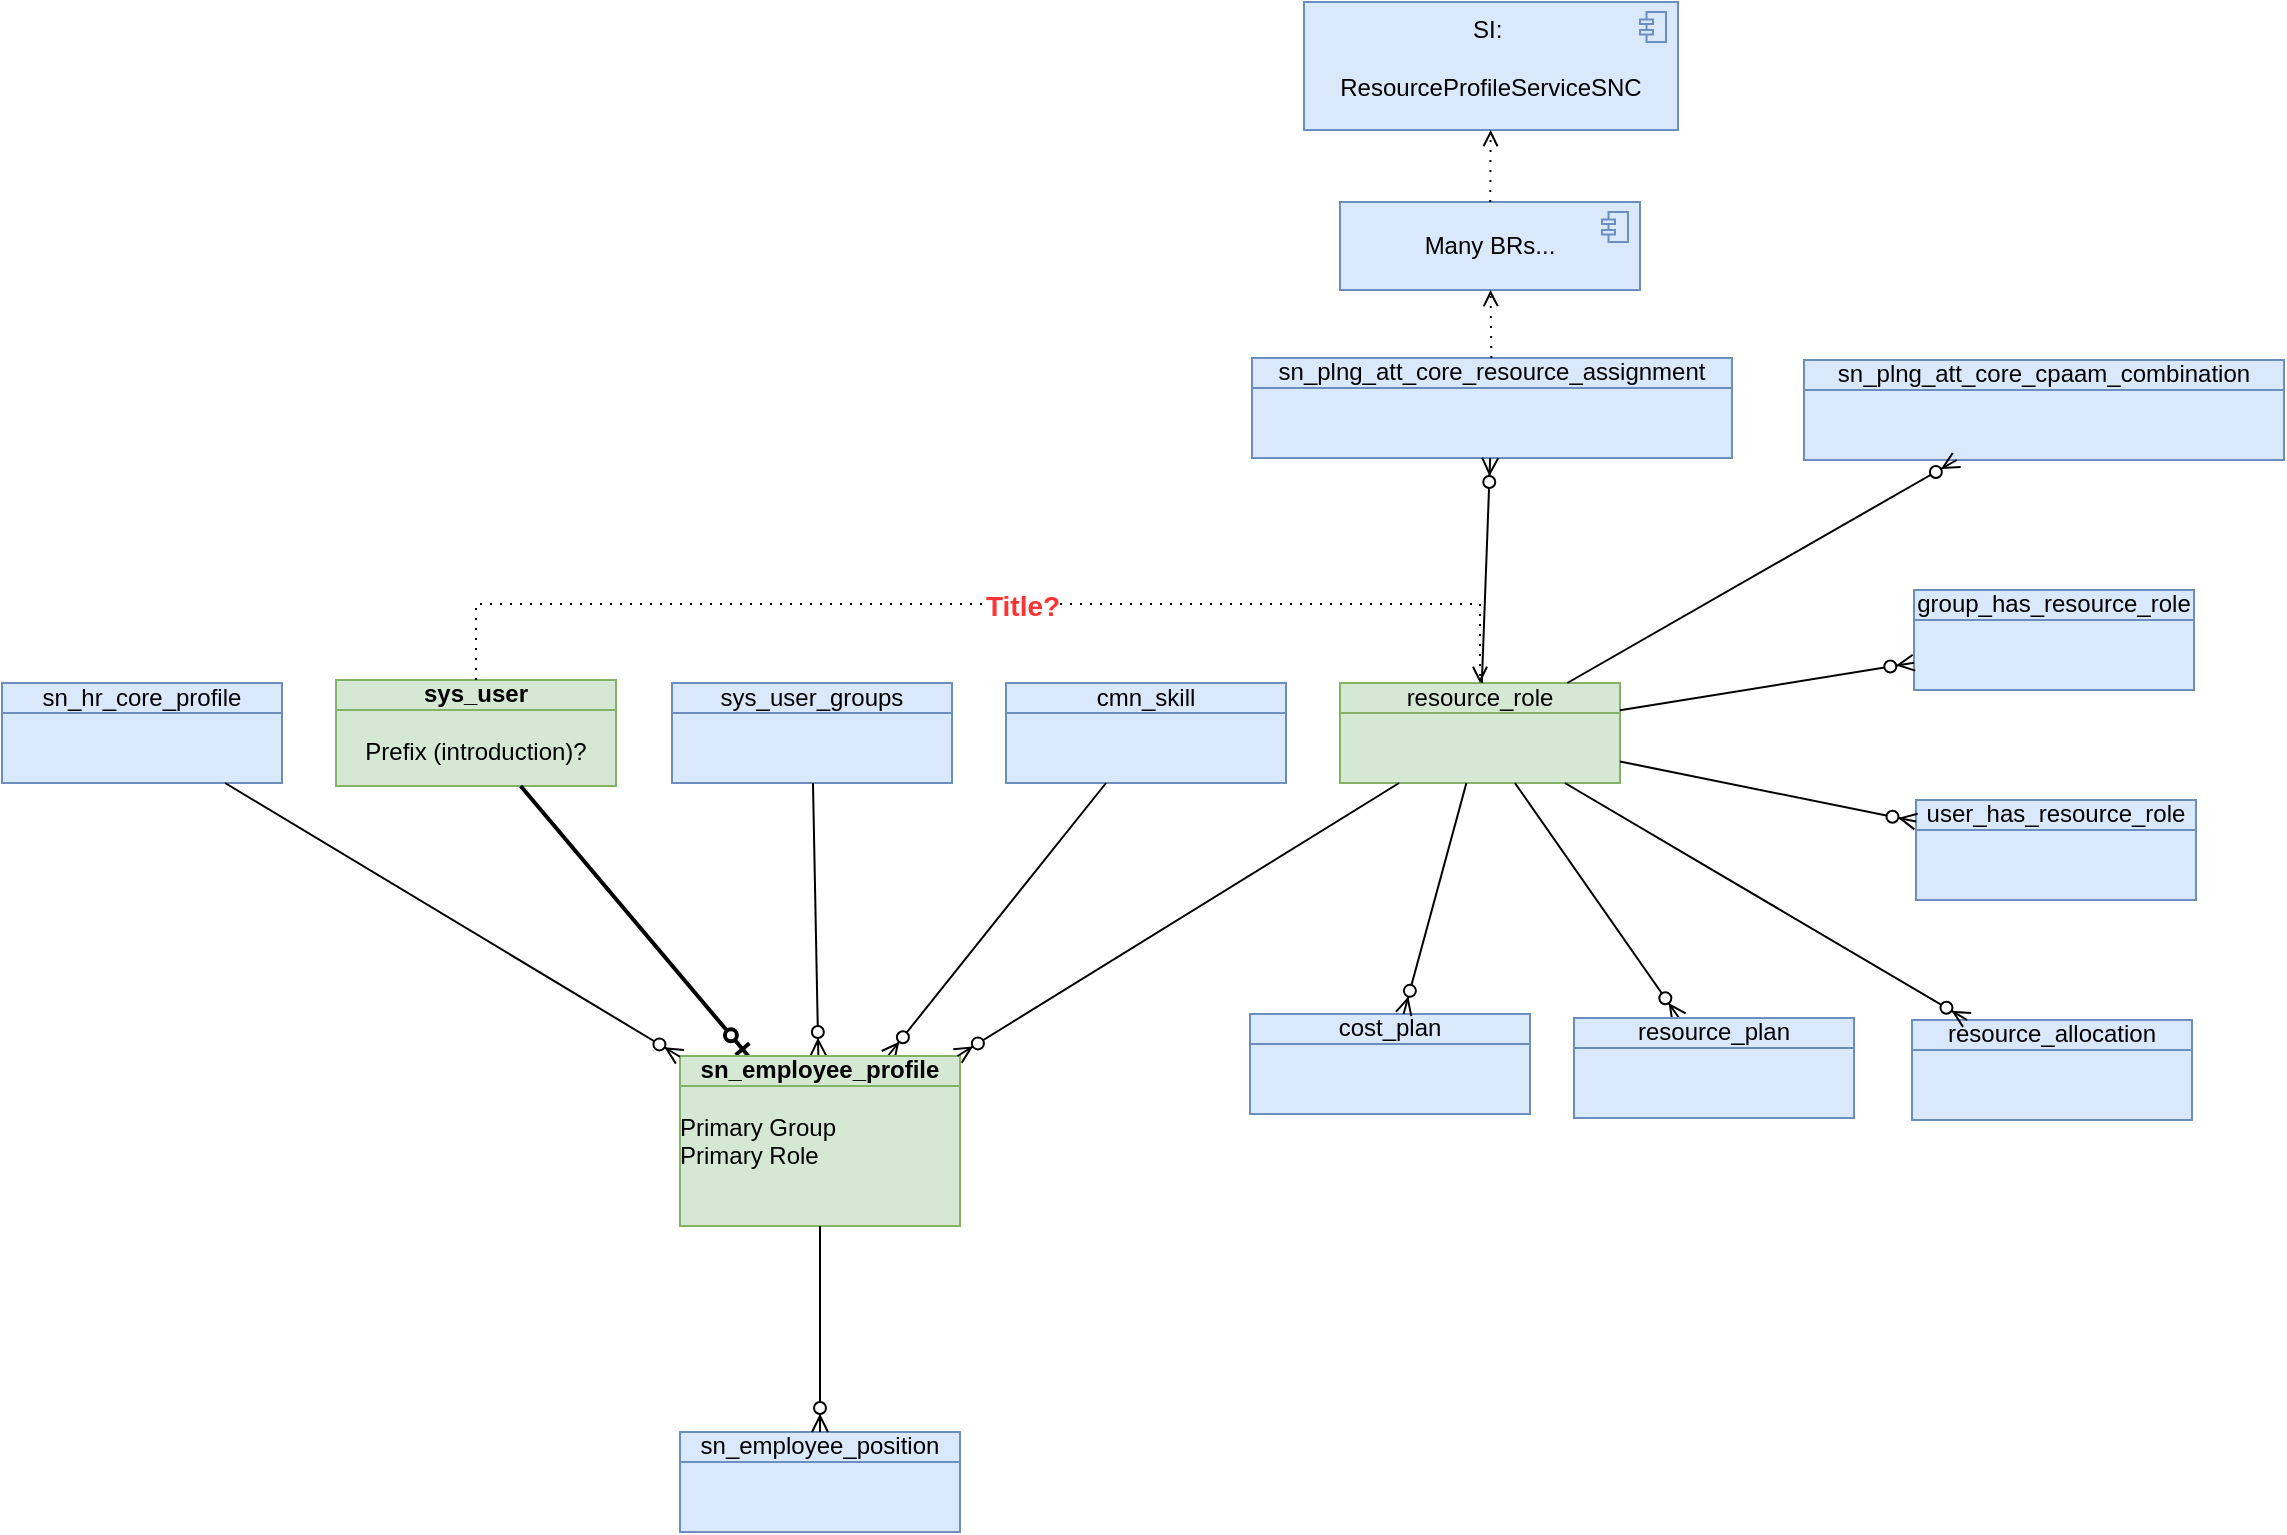 <mxfile version="26.0.15" pages="4">
  <diagram name="em_profile" id="d97N8e0JE2c1j5f707Qw">
    <mxGraphModel dx="1414" dy="2824" grid="0" gridSize="10" guides="0" tooltips="1" connect="0" arrows="0" fold="1" page="1" pageScale="1" pageWidth="1169" pageHeight="827" math="0" shadow="0">
      <root>
        <mxCell id="4w6Gn6E8KWmjJ692-3vZ-0" />
        <mxCell id="4w6Gn6E8KWmjJ692-3vZ-1" parent="4w6Gn6E8KWmjJ692-3vZ-0" />
        <mxCell id="4w6Gn6E8KWmjJ692-3vZ-5" value="&lt;div&gt;sys_user&lt;/div&gt;&lt;div&gt;&lt;span style=&quot;font-weight: normal;&quot;&gt;&lt;br&gt;&lt;/span&gt;&lt;/div&gt;&lt;div&gt;&lt;span style=&quot;font-weight: normal;&quot;&gt;Prefix (introduction)?&lt;/span&gt;&lt;/div&gt;" style="html=1;outlineConnect=0;whiteSpace=wrap;fillColor=#d5e8d4;shape=mxgraph.archimate3.businessObject;overflow=fill;strokeColor=#82b366;fontStyle=1" parent="4w6Gn6E8KWmjJ692-3vZ-1" vertex="1">
          <mxGeometry x="177" y="-1291" width="140" height="53" as="geometry" />
        </mxCell>
        <mxCell id="4w6Gn6E8KWmjJ692-3vZ-6" value="" style="fontSize=12;html=1;endArrow=ERzeroToOne;endFill=0;rounded=0;fontStyle=1;strokeWidth=2;" parent="4w6Gn6E8KWmjJ692-3vZ-1" source="4w6Gn6E8KWmjJ692-3vZ-5" target="4w6Gn6E8KWmjJ692-3vZ-29" edge="1">
          <mxGeometry width="100" height="100" relative="1" as="geometry">
            <mxPoint x="192" y="-800" as="sourcePoint" />
            <mxPoint x="466" y="-1029" as="targetPoint" />
          </mxGeometry>
        </mxCell>
        <mxCell id="4w6Gn6E8KWmjJ692-3vZ-7" value="&lt;div&gt;sys_user_groups&lt;/div&gt;" style="html=1;outlineConnect=0;whiteSpace=wrap;fillColor=#dae8fc;shape=mxgraph.archimate3.businessObject;overflow=fill;strokeColor=#6c8ebf;" parent="4w6Gn6E8KWmjJ692-3vZ-1" vertex="1">
          <mxGeometry x="345" y="-1289.5" width="140" height="50" as="geometry" />
        </mxCell>
        <mxCell id="4w6Gn6E8KWmjJ692-3vZ-8" value="cmn_skill" style="html=1;outlineConnect=0;whiteSpace=wrap;fillColor=#dae8fc;shape=mxgraph.archimate3.businessObject;overflow=fill;strokeColor=#6c8ebf;" parent="4w6Gn6E8KWmjJ692-3vZ-1" vertex="1">
          <mxGeometry x="512" y="-1289.5" width="140" height="50" as="geometry" />
        </mxCell>
        <mxCell id="4w6Gn6E8KWmjJ692-3vZ-9" value="" style="fontSize=12;html=1;endArrow=ERzeroToMany;endFill=1;rounded=0;" parent="4w6Gn6E8KWmjJ692-3vZ-1" source="4w6Gn6E8KWmjJ692-3vZ-7" target="4w6Gn6E8KWmjJ692-3vZ-29" edge="1">
          <mxGeometry width="100" height="100" relative="1" as="geometry">
            <mxPoint x="945" y="-894" as="sourcePoint" />
            <mxPoint x="890" y="-1033" as="targetPoint" />
          </mxGeometry>
        </mxCell>
        <mxCell id="4w6Gn6E8KWmjJ692-3vZ-10" value="" style="fontSize=12;html=1;endArrow=ERzeroToMany;endFill=1;rounded=0;" parent="4w6Gn6E8KWmjJ692-3vZ-1" source="4w6Gn6E8KWmjJ692-3vZ-8" target="4w6Gn6E8KWmjJ692-3vZ-29" edge="1">
          <mxGeometry width="100" height="100" relative="1" as="geometry">
            <mxPoint x="147" y="-894" as="sourcePoint" />
            <mxPoint x="296.353" y="-1123" as="targetPoint" />
          </mxGeometry>
        </mxCell>
        <mxCell id="4w6Gn6E8KWmjJ692-3vZ-29" value="&lt;div&gt;sn_employee_profile&lt;/div&gt;&lt;div&gt;&lt;br&gt;&lt;/div&gt;&lt;div align=&quot;left&quot;&gt;&lt;span style=&quot;font-weight: normal;&quot;&gt;Primary Group&lt;/span&gt;&lt;/div&gt;&lt;div align=&quot;left&quot;&gt;&lt;span style=&quot;font-weight: normal;&quot;&gt;Primary Role&lt;/span&gt;&lt;br&gt;&lt;/div&gt;" style="html=1;outlineConnect=0;whiteSpace=wrap;fillColor=#d5e8d4;shape=mxgraph.archimate3.businessObject;overflow=fill;strokeColor=#82b366;fontStyle=1" parent="4w6Gn6E8KWmjJ692-3vZ-1" vertex="1">
          <mxGeometry x="349" y="-1103" width="140" height="85" as="geometry" />
        </mxCell>
        <mxCell id="4w6Gn6E8KWmjJ692-3vZ-30" value="&lt;div&gt;resource_role&lt;/div&gt;" style="html=1;outlineConnect=0;whiteSpace=wrap;fillColor=#d5e8d4;shape=mxgraph.archimate3.businessObject;overflow=fill;strokeColor=#82b366;" parent="4w6Gn6E8KWmjJ692-3vZ-1" vertex="1">
          <mxGeometry x="679" y="-1289.5" width="140" height="50" as="geometry" />
        </mxCell>
        <mxCell id="3O07Ml-EWj8RnMGS3ta7-0" value="sn_hr_core_profile" style="html=1;outlineConnect=0;whiteSpace=wrap;fillColor=#dae8fc;shape=mxgraph.archimate3.businessObject;overflow=fill;strokeColor=#6c8ebf;" parent="4w6Gn6E8KWmjJ692-3vZ-1" vertex="1">
          <mxGeometry x="10" y="-1289.5" width="140" height="50" as="geometry" />
        </mxCell>
        <mxCell id="3O07Ml-EWj8RnMGS3ta7-1" value="" style="fontSize=12;html=1;endArrow=ERzeroToMany;endFill=1;rounded=0;" parent="4w6Gn6E8KWmjJ692-3vZ-1" source="3O07Ml-EWj8RnMGS3ta7-0" target="4w6Gn6E8KWmjJ692-3vZ-29" edge="1">
          <mxGeometry width="100" height="100" relative="1" as="geometry">
            <mxPoint x="431" y="-1232" as="sourcePoint" />
            <mxPoint x="434" y="-1063" as="targetPoint" />
          </mxGeometry>
        </mxCell>
        <mxCell id="3O07Ml-EWj8RnMGS3ta7-2" value="" style="fontSize=12;html=1;endArrow=ERzeroToMany;endFill=1;rounded=0;" parent="4w6Gn6E8KWmjJ692-3vZ-1" source="4w6Gn6E8KWmjJ692-3vZ-30" target="4w6Gn6E8KWmjJ692-3vZ-29" edge="1">
          <mxGeometry width="100" height="100" relative="1" as="geometry">
            <mxPoint x="441" y="-1222" as="sourcePoint" />
            <mxPoint x="444" y="-1053" as="targetPoint" />
          </mxGeometry>
        </mxCell>
        <mxCell id="3O07Ml-EWj8RnMGS3ta7-3" value="sn_employee_position" style="html=1;outlineConnect=0;whiteSpace=wrap;fillColor=#dae8fc;shape=mxgraph.archimate3.businessObject;overflow=fill;strokeColor=#6c8ebf;" parent="4w6Gn6E8KWmjJ692-3vZ-1" vertex="1">
          <mxGeometry x="349" y="-915" width="140" height="50" as="geometry" />
        </mxCell>
        <mxCell id="3O07Ml-EWj8RnMGS3ta7-4" value="" style="fontSize=12;html=1;endArrow=ERzeroToMany;endFill=1;rounded=0;" parent="4w6Gn6E8KWmjJ692-3vZ-1" source="4w6Gn6E8KWmjJ692-3vZ-29" target="3O07Ml-EWj8RnMGS3ta7-3" edge="1">
          <mxGeometry width="100" height="100" relative="1" as="geometry">
            <mxPoint x="861" y="-1233" as="sourcePoint" />
            <mxPoint x="490" y="-1063" as="targetPoint" />
          </mxGeometry>
        </mxCell>
        <mxCell id="FMrTJflN7CP8rL19QtVt-0" value="cost_plan" style="html=1;outlineConnect=0;whiteSpace=wrap;fillColor=#dae8fc;shape=mxgraph.archimate3.businessObject;overflow=fill;strokeColor=#6c8ebf;" parent="4w6Gn6E8KWmjJ692-3vZ-1" vertex="1">
          <mxGeometry x="634" y="-1124" width="140" height="50" as="geometry" />
        </mxCell>
        <mxCell id="FMrTJflN7CP8rL19QtVt-1" value="" style="fontSize=12;html=1;endArrow=ERzeroToMany;endFill=1;rounded=0;" parent="4w6Gn6E8KWmjJ692-3vZ-1" source="4w6Gn6E8KWmjJ692-3vZ-30" target="FMrTJflN7CP8rL19QtVt-0" edge="1">
          <mxGeometry width="100" height="100" relative="1" as="geometry">
            <mxPoint x="715" y="-1231" as="sourcePoint" />
            <mxPoint x="473" y="-1093" as="targetPoint" />
          </mxGeometry>
        </mxCell>
        <mxCell id="FMrTJflN7CP8rL19QtVt-2" value="" style="fontSize=12;html=1;endArrow=ERzeroToMany;endFill=1;rounded=0;" parent="4w6Gn6E8KWmjJ692-3vZ-1" source="4w6Gn6E8KWmjJ692-3vZ-30" target="FMrTJflN7CP8rL19QtVt-3" edge="1">
          <mxGeometry width="100" height="100" relative="1" as="geometry">
            <mxPoint x="725" y="-1221" as="sourcePoint" />
            <mxPoint x="483" y="-1083" as="targetPoint" />
          </mxGeometry>
        </mxCell>
        <mxCell id="FMrTJflN7CP8rL19QtVt-3" value="resource_plan" style="html=1;outlineConnect=0;whiteSpace=wrap;fillColor=#dae8fc;shape=mxgraph.archimate3.businessObject;overflow=fill;strokeColor=#6c8ebf;" parent="4w6Gn6E8KWmjJ692-3vZ-1" vertex="1">
          <mxGeometry x="796" y="-1122" width="140" height="50" as="geometry" />
        </mxCell>
        <mxCell id="FMrTJflN7CP8rL19QtVt-4" value="resource_allocation" style="html=1;outlineConnect=0;whiteSpace=wrap;fillColor=#dae8fc;shape=mxgraph.archimate3.businessObject;overflow=fill;strokeColor=#6c8ebf;" parent="4w6Gn6E8KWmjJ692-3vZ-1" vertex="1">
          <mxGeometry x="965" y="-1121" width="140" height="50" as="geometry" />
        </mxCell>
        <mxCell id="FMrTJflN7CP8rL19QtVt-5" value="" style="fontSize=12;html=1;endArrow=ERzeroToMany;endFill=1;rounded=0;" parent="4w6Gn6E8KWmjJ692-3vZ-1" source="4w6Gn6E8KWmjJ692-3vZ-30" target="FMrTJflN7CP8rL19QtVt-4" edge="1">
          <mxGeometry width="100" height="100" relative="1" as="geometry">
            <mxPoint x="793" y="-1231" as="sourcePoint" />
            <mxPoint x="923" y="-1135" as="targetPoint" />
          </mxGeometry>
        </mxCell>
        <mxCell id="FMrTJflN7CP8rL19QtVt-6" value="sn_plng_att_core_resource_assignment" style="html=1;outlineConnect=0;whiteSpace=wrap;fillColor=#dae8fc;shape=mxgraph.archimate3.businessObject;overflow=fill;strokeColor=#6c8ebf;" parent="4w6Gn6E8KWmjJ692-3vZ-1" vertex="1">
          <mxGeometry x="635" y="-1452" width="240" height="50" as="geometry" />
        </mxCell>
        <mxCell id="FMrTJflN7CP8rL19QtVt-7" value="user_has_resource_role" style="html=1;outlineConnect=0;whiteSpace=wrap;fillColor=#dae8fc;shape=mxgraph.archimate3.businessObject;overflow=fill;strokeColor=#6c8ebf;" parent="4w6Gn6E8KWmjJ692-3vZ-1" vertex="1">
          <mxGeometry x="967" y="-1231" width="140" height="50" as="geometry" />
        </mxCell>
        <mxCell id="FMrTJflN7CP8rL19QtVt-8" value="group_has_resource_role" style="html=1;outlineConnect=0;whiteSpace=wrap;fillColor=#dae8fc;shape=mxgraph.archimate3.businessObject;overflow=fill;strokeColor=#6c8ebf;" parent="4w6Gn6E8KWmjJ692-3vZ-1" vertex="1">
          <mxGeometry x="966" y="-1336" width="140" height="50" as="geometry" />
        </mxCell>
        <mxCell id="FMrTJflN7CP8rL19QtVt-9" value="sn_plng_att_core_cpaam_combination" style="html=1;outlineConnect=0;whiteSpace=wrap;fillColor=#dae8fc;shape=mxgraph.archimate3.businessObject;overflow=fill;strokeColor=#6c8ebf;" parent="4w6Gn6E8KWmjJ692-3vZ-1" vertex="1">
          <mxGeometry x="911" y="-1451" width="240" height="50" as="geometry" />
        </mxCell>
        <mxCell id="FMrTJflN7CP8rL19QtVt-10" value="" style="fontSize=12;html=1;endArrow=ERzeroToMany;endFill=1;rounded=0;" parent="4w6Gn6E8KWmjJ692-3vZ-1" source="4w6Gn6E8KWmjJ692-3vZ-30" target="FMrTJflN7CP8rL19QtVt-6" edge="1">
          <mxGeometry width="100" height="100" relative="1" as="geometry">
            <mxPoint x="752" y="-1231" as="sourcePoint" />
            <mxPoint x="717" y="-1108" as="targetPoint" />
          </mxGeometry>
        </mxCell>
        <mxCell id="FMrTJflN7CP8rL19QtVt-11" value="" style="fontSize=12;html=1;endArrow=ERzeroToMany;endFill=1;rounded=0;" parent="4w6Gn6E8KWmjJ692-3vZ-1" source="4w6Gn6E8KWmjJ692-3vZ-30" target="FMrTJflN7CP8rL19QtVt-9" edge="1">
          <mxGeometry width="100" height="100" relative="1" as="geometry">
            <mxPoint x="762" y="-1221" as="sourcePoint" />
            <mxPoint x="727" y="-1098" as="targetPoint" />
          </mxGeometry>
        </mxCell>
        <mxCell id="FMrTJflN7CP8rL19QtVt-12" value="" style="fontSize=12;html=1;endArrow=ERzeroToMany;endFill=1;rounded=0;" parent="4w6Gn6E8KWmjJ692-3vZ-1" source="4w6Gn6E8KWmjJ692-3vZ-30" target="FMrTJflN7CP8rL19QtVt-8" edge="1">
          <mxGeometry width="100" height="100" relative="1" as="geometry">
            <mxPoint x="772" y="-1211" as="sourcePoint" />
            <mxPoint x="737" y="-1088" as="targetPoint" />
          </mxGeometry>
        </mxCell>
        <mxCell id="FMrTJflN7CP8rL19QtVt-13" value="" style="fontSize=12;html=1;endArrow=ERzeroToMany;endFill=1;rounded=0;" parent="4w6Gn6E8KWmjJ692-3vZ-1" source="4w6Gn6E8KWmjJ692-3vZ-30" target="FMrTJflN7CP8rL19QtVt-7" edge="1">
          <mxGeometry width="100" height="100" relative="1" as="geometry">
            <mxPoint x="782" y="-1201" as="sourcePoint" />
            <mxPoint x="747" y="-1078" as="targetPoint" />
          </mxGeometry>
        </mxCell>
        <mxCell id="FMrTJflN7CP8rL19QtVt-14" value="" style="html=1;endArrow=open;elbow=horizontal;endFill=0;dashed=1;dashPattern=1 4;rounded=0;edgeStyle=elbowEdgeStyle;" parent="4w6Gn6E8KWmjJ692-3vZ-1" source="4w6Gn6E8KWmjJ692-3vZ-5" target="4w6Gn6E8KWmjJ692-3vZ-30" edge="1">
          <mxGeometry width="160" relative="1" as="geometry">
            <mxPoint x="386" y="-1437" as="sourcePoint" />
            <mxPoint x="466" y="-1403" as="targetPoint" />
            <Array as="points">
              <mxPoint x="421" y="-1329" />
            </Array>
          </mxGeometry>
        </mxCell>
        <mxCell id="FMrTJflN7CP8rL19QtVt-15" value="&lt;b&gt;&lt;span style=&quot;color: rgb(255, 51, 51);&quot;&gt;&lt;font style=&quot;font-size: 14px;&quot;&gt;Title?&lt;/font&gt;&lt;/span&gt;&lt;/b&gt;" style="edgeLabel;html=1;align=center;verticalAlign=middle;resizable=0;points=[];" parent="FMrTJflN7CP8rL19QtVt-14" vertex="1" connectable="0">
          <mxGeometry x="0.073" y="-1" relative="1" as="geometry">
            <mxPoint as="offset" />
          </mxGeometry>
        </mxCell>
        <mxCell id="aZJZaJrtVICd7Us81ez5-0" value="Many BRs..." style="html=1;outlineConnect=0;whiteSpace=wrap;fillColor=#dae8fc;shape=mxgraph.archimate3.application;appType=comp;archiType=square;strokeColor=#6c8ebf;" vertex="1" parent="4w6Gn6E8KWmjJ692-3vZ-1">
          <mxGeometry x="679" y="-1530" width="150" height="44" as="geometry" />
        </mxCell>
        <mxCell id="aZJZaJrtVICd7Us81ez5-1" value="&lt;div&gt;SI:&amp;nbsp;&lt;/div&gt;&lt;div&gt;&lt;br&gt;&lt;/div&gt;&lt;div&gt;ResourceProfileServiceSNC&lt;/div&gt;" style="html=1;outlineConnect=0;whiteSpace=wrap;fillColor=#dae8fc;shape=mxgraph.archimate3.application;appType=comp;archiType=square;strokeColor=#6c8ebf;verticalAlign=top;" vertex="1" parent="4w6Gn6E8KWmjJ692-3vZ-1">
          <mxGeometry x="661" y="-1630" width="187" height="64" as="geometry" />
        </mxCell>
        <mxCell id="aZJZaJrtVICd7Us81ez5-2" value="" style="html=1;endArrow=open;elbow=horizontal;endFill=0;dashed=1;dashPattern=1 4;rounded=0;" edge="1" parent="4w6Gn6E8KWmjJ692-3vZ-1" source="FMrTJflN7CP8rL19QtVt-6" target="aZJZaJrtVICd7Us81ez5-0">
          <mxGeometry width="160" relative="1" as="geometry">
            <mxPoint x="99" y="-1281" as="sourcePoint" />
            <mxPoint x="759" y="-1281" as="targetPoint" />
          </mxGeometry>
        </mxCell>
        <mxCell id="aZJZaJrtVICd7Us81ez5-4" value="" style="html=1;endArrow=open;elbow=horizontal;endFill=0;dashed=1;dashPattern=1 4;rounded=0;" edge="1" parent="4w6Gn6E8KWmjJ692-3vZ-1" source="aZJZaJrtVICd7Us81ez5-0" target="aZJZaJrtVICd7Us81ez5-1">
          <mxGeometry width="160" relative="1" as="geometry">
            <mxPoint x="752" y="-1442" as="sourcePoint" />
            <mxPoint x="721" y="-1499" as="targetPoint" />
          </mxGeometry>
        </mxCell>
      </root>
    </mxGraphModel>
  </diagram>
  <diagram name="title" id="W63Yk0ZWTzQ4ucz1iR9d">
    <mxGraphModel grid="0" page="1" gridSize="10" guides="0" tooltips="1" connect="0" arrows="0" fold="1" pageScale="1" pageWidth="1169" pageHeight="827" math="0" shadow="0">
      <root>
        <mxCell id="Pkd2qrq-QmxPW7qq0s4b-0" />
        <mxCell id="Pkd2qrq-QmxPW7qq0s4b-1" parent="Pkd2qrq-QmxPW7qq0s4b-0" />
        <mxCell id="Pkd2qrq-QmxPW7qq0s4b-2" value="&lt;div&gt;sn_hr_integr_fw_hr_profile_staging&lt;/div&gt;&lt;div align=&quot;left&quot;&gt;&lt;ul&gt;&lt;li&gt;job_title&lt;/li&gt;&lt;/ul&gt;&lt;/div&gt;" style="html=1;outlineConnect=0;whiteSpace=wrap;fillColor=#dae8fc;shape=mxgraph.archimate3.businessObject;overflow=fill;strokeColor=#6c8ebf;" vertex="1" parent="Pkd2qrq-QmxPW7qq0s4b-1">
          <mxGeometry x="137" y="-1408" width="217.5" height="76" as="geometry" />
        </mxCell>
        <mxCell id="whoxsS6CrMYmXtxjEIzl-0" value="&lt;div&gt;sn_hr_core_profile&lt;/div&gt;&lt;div align=&quot;left&quot;&gt;- position&lt;/div&gt;&lt;div align=&quot;left&quot;&gt;- position_type&lt;/div&gt;" style="html=1;outlineConnect=0;whiteSpace=wrap;fillColor=#dae8fc;shape=mxgraph.archimate3.businessObject;overflow=fill;strokeColor=#6c8ebf;" vertex="1" parent="Pkd2qrq-QmxPW7qq0s4b-1">
          <mxGeometry x="462" y="-1411" width="217.5" height="76" as="geometry" />
        </mxCell>
        <mxCell id="dH8s_RgIhzwNXNusU_kP-0" value="" style="html=1;endArrow=open;elbow=horizontal;endFill=0;dashed=1;dashPattern=1 4;rounded=0;" edge="1" parent="Pkd2qrq-QmxPW7qq0s4b-1" source="Pkd2qrq-QmxPW7qq0s4b-2" target="vH-jSCkic-niVpZX-CZR-0">
          <mxGeometry width="160" relative="1" as="geometry">
            <mxPoint x="320" y="-1537" as="sourcePoint" />
            <mxPoint x="600" y="-1543" as="targetPoint" />
          </mxGeometry>
        </mxCell>
        <mxCell id="vH-jSCkic-niVpZX-CZR-0" value="transformation" style="html=1;outlineConnect=0;whiteSpace=wrap;fillColor=#dae8fc;shape=mxgraph.archimate3.application;appType=comp;archiType=square;strokeColor=#6c8ebf;" vertex="1" parent="Pkd2qrq-QmxPW7qq0s4b-1">
          <mxGeometry x="340" y="-1509" width="150" height="44" as="geometry" />
        </mxCell>
        <mxCell id="vH-jSCkic-niVpZX-CZR-1" value="&lt;div&gt;sn_employee_profile&lt;/div&gt;&lt;div align=&quot;left&quot;&gt;&lt;ul&gt;&lt;li&gt;position_type&lt;/li&gt;&lt;/ul&gt;&lt;/div&gt;" style="html=1;outlineConnect=0;whiteSpace=wrap;fillColor=#dae8fc;shape=mxgraph.archimate3.businessObject;overflow=fill;strokeColor=#6c8ebf;" vertex="1" parent="Pkd2qrq-QmxPW7qq0s4b-1">
          <mxGeometry x="794" y="-1415" width="217.5" height="76" as="geometry" />
        </mxCell>
        <mxCell id="vH-jSCkic-niVpZX-CZR-2" value="" style="html=1;endArrow=open;elbow=horizontal;endFill=0;dashed=1;dashPattern=1 4;rounded=0;" edge="1" parent="Pkd2qrq-QmxPW7qq0s4b-1" source="vH-jSCkic-niVpZX-CZR-0" target="whoxsS6CrMYmXtxjEIzl-0">
          <mxGeometry width="160" relative="1" as="geometry">
            <mxPoint x="311" y="-1398" as="sourcePoint" />
            <mxPoint x="393" y="-1455" as="targetPoint" />
          </mxGeometry>
        </mxCell>
        <mxCell id="vH-jSCkic-niVpZX-CZR-3" value="&lt;div&gt;BR:&lt;/div&gt;&lt;div&gt;Sync fields to employee profile&lt;/div&gt;" style="html=1;outlineConnect=0;whiteSpace=wrap;fillColor=#dae8fc;shape=mxgraph.archimate3.application;appType=comp;archiType=square;strokeColor=#6c8ebf;" vertex="1" parent="Pkd2qrq-QmxPW7qq0s4b-1">
          <mxGeometry x="674" y="-1513" width="150" height="44" as="geometry" />
        </mxCell>
        <mxCell id="vH-jSCkic-niVpZX-CZR-4" value="" style="html=1;endArrow=open;elbow=horizontal;endFill=0;dashed=1;dashPattern=1 4;rounded=0;" edge="1" parent="Pkd2qrq-QmxPW7qq0s4b-1" source="whoxsS6CrMYmXtxjEIzl-0" target="vH-jSCkic-niVpZX-CZR-3">
          <mxGeometry width="160" relative="1" as="geometry">
            <mxPoint x="455" y="-1455" as="sourcePoint" />
            <mxPoint x="529" y="-1401" as="targetPoint" />
          </mxGeometry>
        </mxCell>
        <mxCell id="vH-jSCkic-niVpZX-CZR-5" value="" style="html=1;endArrow=open;elbow=horizontal;endFill=0;dashed=1;dashPattern=1 4;rounded=0;" edge="1" parent="Pkd2qrq-QmxPW7qq0s4b-1" source="vH-jSCkic-niVpZX-CZR-3" target="vH-jSCkic-niVpZX-CZR-1">
          <mxGeometry width="160" relative="1" as="geometry">
            <mxPoint x="465" y="-1445" as="sourcePoint" />
            <mxPoint x="539" y="-1391" as="targetPoint" />
          </mxGeometry>
        </mxCell>
      </root>
    </mxGraphModel>
  </diagram>
  <diagram name="market" id="rgSHMPDs5m6OYQXK4_7n">
    <mxGraphModel dx="1414" dy="2824" grid="0" gridSize="10" guides="0" tooltips="1" connect="0" arrows="0" fold="1" page="1" pageScale="1" pageWidth="1169" pageHeight="827" math="0" shadow="0">
      <root>
        <mxCell id="EDPrpJCDoPqaRl5oovw6-0" />
        <mxCell id="EDPrpJCDoPqaRl5oovw6-1" parent="EDPrpJCDoPqaRl5oovw6-0" />
        <mxCell id="7x_pN_ITc0jEvHX_IEUc-0" value="x_jtis2_gbs_m_s_br_market (132)" style="html=1;outlineConnect=0;whiteSpace=wrap;fillColor=#dae8fc;shape=mxgraph.archimate3.businessObject;overflow=fill;strokeColor=#6c8ebf;" vertex="1" parent="EDPrpJCDoPqaRl5oovw6-1">
          <mxGeometry x="298" y="-1441" width="217.5" height="76" as="geometry" />
        </mxCell>
        <mxCell id="PQcABaugEuW68OMlKNHb-0" value="u_market (164)" style="html=1;outlineConnect=0;whiteSpace=wrap;fillColor=#dae8fc;shape=mxgraph.archimate3.businessObject;overflow=fill;strokeColor=#6c8ebf;" vertex="1" parent="EDPrpJCDoPqaRl5oovw6-1">
          <mxGeometry x="660" y="-1447" width="217.5" height="76" as="geometry" />
        </mxCell>
      </root>
    </mxGraphModel>
  </diagram>
  <diagram name="backup" id="sz_8OK9DjuwV77Zi9T6v">
    <mxGraphModel dx="1431" dy="2824" grid="0" gridSize="10" guides="0" tooltips="1" connect="0" arrows="0" fold="1" page="1" pageScale="1" pageWidth="1169" pageHeight="827" math="0" shadow="0">
      <root>
        <mxCell id="0" />
        <mxCell id="1" parent="0" />
        <mxCell id="XKZ_Q6WXGp6OMJcAYRlA-1" value="object_group" style="html=1;outlineConnect=0;whiteSpace=wrap;fillColor=#dae8fc;shape=mxgraph.archimate3.businessObject;overflow=fill;strokeColor=#6c8ebf;" vertex="1" parent="1">
          <mxGeometry x="298" y="-1441" width="217.5" height="76" as="geometry" />
        </mxCell>
        <mxCell id="XKZ_Q6WXGp6OMJcAYRlA-2" value="pm_project" style="html=1;outlineConnect=0;whiteSpace=wrap;fillColor=#dae8fc;shape=mxgraph.archimate3.businessObject;overflow=fill;strokeColor=#6c8ebf;" vertex="1" parent="1">
          <mxGeometry x="104" y="-1222" width="300" height="137" as="geometry" />
        </mxCell>
        <mxCell id="XKZ_Q6WXGp6OMJcAYRlA-3" value="" style="fontSize=12;html=1;endArrow=ERzeroToMany;endFill=1;rounded=0;" edge="1" parent="1" source="XKZ_Q6WXGp6OMJcAYRlA-2" target="XKZ_Q6WXGp6OMJcAYRlA-1">
          <mxGeometry width="100" height="100" relative="1" as="geometry">
            <mxPoint x="219" y="-1302" as="sourcePoint" />
            <mxPoint x="220" y="-1128" as="targetPoint" />
          </mxGeometry>
        </mxCell>
        <mxCell id="XKZ_Q6WXGp6OMJcAYRlA-4" value="sys_user" style="html=1;outlineConnect=0;whiteSpace=wrap;fillColor=#dae8fc;shape=mxgraph.archimate3.businessObject;overflow=fill;strokeColor=#6c8ebf;" vertex="1" parent="1">
          <mxGeometry x="836" y="-1230" width="217.5" height="76" as="geometry" />
        </mxCell>
        <mxCell id="XKZ_Q6WXGp6OMJcAYRlA-5" value="" style="fontSize=12;html=1;endArrow=ERzeroToMany;endFill=1;rounded=0;" edge="1" parent="1" source="XKZ_Q6WXGp6OMJcAYRlA-4" target="XKZ_Q6WXGp6OMJcAYRlA-6">
          <mxGeometry width="100" height="100" relative="1" as="geometry">
            <mxPoint x="375" y="-1118" as="sourcePoint" />
            <mxPoint x="649" y="-1347" as="targetPoint" />
          </mxGeometry>
        </mxCell>
        <mxCell id="XKZ_Q6WXGp6OMJcAYRlA-6" value="user_groups" style="html=1;outlineConnect=0;whiteSpace=wrap;fillColor=#dae8fc;shape=mxgraph.archimate3.businessObject;overflow=fill;strokeColor=#6c8ebf;" vertex="1" parent="1">
          <mxGeometry x="822" y="-1452" width="217.5" height="76" as="geometry" />
        </mxCell>
        <mxCell id="XKZ_Q6WXGp6OMJcAYRlA-7" value="groups" style="html=1;outlineConnect=0;whiteSpace=wrap;fillColor=#dae8fc;shape=mxgraph.archimate3.businessObject;overflow=fill;strokeColor=#6c8ebf;" vertex="1" parent="1">
          <mxGeometry x="640" y="-1620" width="217.5" height="76" as="geometry" />
        </mxCell>
        <mxCell id="XKZ_Q6WXGp6OMJcAYRlA-8" value="" style="fontSize=12;html=1;endArrow=ERzeroToMany;endFill=1;rounded=0;" edge="1" parent="1" source="XKZ_Q6WXGp6OMJcAYRlA-7" target="XKZ_Q6WXGp6OMJcAYRlA-6">
          <mxGeometry width="100" height="100" relative="1" as="geometry">
            <mxPoint x="1128" y="-1212" as="sourcePoint" />
            <mxPoint x="1073" y="-1351" as="targetPoint" />
          </mxGeometry>
        </mxCell>
        <mxCell id="XKZ_Q6WXGp6OMJcAYRlA-9" value="" style="fontSize=12;html=1;endArrow=ERzeroToMany;endFill=1;rounded=0;" edge="1" parent="1" source="XKZ_Q6WXGp6OMJcAYRlA-7" target="XKZ_Q6WXGp6OMJcAYRlA-1">
          <mxGeometry width="100" height="100" relative="1" as="geometry">
            <mxPoint x="330" y="-1212" as="sourcePoint" />
            <mxPoint x="615" y="-1347" as="targetPoint" />
          </mxGeometry>
        </mxCell>
        <mxCell id="XKZ_Q6WXGp6OMJcAYRlA-10" value="mapping" style="html=1;outlineConnect=0;whiteSpace=wrap;fillColor=#dae8fc;shape=mxgraph.archimate3.businessObject;overflow=fill;strokeColor=#6c8ebf;" vertex="1" parent="1">
          <mxGeometry x="6" y="-1642" width="311" height="172" as="geometry" />
        </mxCell>
        <mxCell id="XKZ_Q6WXGp6OMJcAYRlA-11" value="" style="shape=table;html=1;whiteSpace=wrap;startSize=0;container=1;collapsible=0;childLayout=tableLayout;strokeWidth=2;fillColor=#dae8fc;strokeColor=#6c8ebf;align=left;" vertex="1" parent="1">
          <mxGeometry x="39" y="-1591" width="256" height="76.75" as="geometry" />
        </mxCell>
        <mxCell id="XKZ_Q6WXGp6OMJcAYRlA-12" value="" style="shape=tableRow;horizontal=0;startSize=0;swimlaneHead=0;swimlaneBody=0;top=0;left=0;bottom=0;right=0;collapsible=0;dropTarget=0;fillColor=none;points=[[0,0.5],[1,0.5]];portConstraint=eastwest;" vertex="1" parent="XKZ_Q6WXGp6OMJcAYRlA-11">
          <mxGeometry width="256" height="24" as="geometry" />
        </mxCell>
        <mxCell id="XKZ_Q6WXGp6OMJcAYRlA-13" value="&lt;div style=&quot;text-align: left;&quot;&gt;&lt;span style=&quot;background-color: initial;&quot;&gt;BU&lt;/span&gt;&lt;/div&gt;" style="shape=partialRectangle;html=1;whiteSpace=wrap;connectable=0;fillColor=none;top=0;left=0;bottom=0;right=0;overflow=hidden;fontStyle=1" vertex="1" parent="XKZ_Q6WXGp6OMJcAYRlA-12">
          <mxGeometry width="128" height="24" as="geometry">
            <mxRectangle width="128" height="24" as="alternateBounds" />
          </mxGeometry>
        </mxCell>
        <mxCell id="XKZ_Q6WXGp6OMJcAYRlA-14" value="group" style="shape=partialRectangle;html=1;whiteSpace=wrap;connectable=0;fillColor=none;top=0;left=0;bottom=0;right=0;overflow=hidden;fontStyle=1" vertex="1" parent="XKZ_Q6WXGp6OMJcAYRlA-12">
          <mxGeometry x="128" width="128" height="24" as="geometry">
            <mxRectangle width="128" height="24" as="alternateBounds" />
          </mxGeometry>
        </mxCell>
        <mxCell id="XKZ_Q6WXGp6OMJcAYRlA-15" value="" style="shape=tableRow;horizontal=0;startSize=0;swimlaneHead=0;swimlaneBody=0;top=0;left=0;bottom=0;right=0;collapsible=0;dropTarget=0;fillColor=none;points=[[0,0.5],[1,0.5]];portConstraint=eastwest;" vertex="1" parent="XKZ_Q6WXGp6OMJcAYRlA-11">
          <mxGeometry y="24" width="256" height="26" as="geometry" />
        </mxCell>
        <mxCell id="XKZ_Q6WXGp6OMJcAYRlA-16" value="ABC" style="shape=partialRectangle;html=1;whiteSpace=wrap;connectable=0;fillColor=none;top=0;left=0;bottom=0;right=0;overflow=hidden;" vertex="1" parent="XKZ_Q6WXGp6OMJcAYRlA-15">
          <mxGeometry width="128" height="26" as="geometry">
            <mxRectangle width="128" height="26" as="alternateBounds" />
          </mxGeometry>
        </mxCell>
        <mxCell id="XKZ_Q6WXGp6OMJcAYRlA-17" value="groups1" style="shape=partialRectangle;html=1;whiteSpace=wrap;connectable=0;fillColor=none;top=0;left=0;bottom=0;right=0;overflow=hidden;" vertex="1" parent="XKZ_Q6WXGp6OMJcAYRlA-15">
          <mxGeometry x="128" width="128" height="26" as="geometry">
            <mxRectangle width="128" height="26" as="alternateBounds" />
          </mxGeometry>
        </mxCell>
        <mxCell id="XKZ_Q6WXGp6OMJcAYRlA-18" value="" style="shape=tableRow;horizontal=0;startSize=0;swimlaneHead=0;swimlaneBody=0;top=0;left=0;bottom=0;right=0;collapsible=0;dropTarget=0;fillColor=none;points=[[0,0.5],[1,0.5]];portConstraint=eastwest;" vertex="1" parent="XKZ_Q6WXGp6OMJcAYRlA-11">
          <mxGeometry y="50" width="256" height="27" as="geometry" />
        </mxCell>
        <mxCell id="XKZ_Q6WXGp6OMJcAYRlA-19" value="&lt;div style=&quot;text-align: left;&quot;&gt;&lt;br&gt;&lt;/div&gt;" style="shape=partialRectangle;html=1;whiteSpace=wrap;connectable=0;fillColor=none;top=0;left=0;bottom=0;right=0;overflow=hidden;" vertex="1" parent="XKZ_Q6WXGp6OMJcAYRlA-18">
          <mxGeometry width="128" height="27" as="geometry">
            <mxRectangle width="128" height="27" as="alternateBounds" />
          </mxGeometry>
        </mxCell>
        <mxCell id="XKZ_Q6WXGp6OMJcAYRlA-20" style="shape=partialRectangle;html=1;whiteSpace=wrap;connectable=0;fillColor=none;top=0;left=0;bottom=0;right=0;overflow=hidden;" vertex="1" parent="XKZ_Q6WXGp6OMJcAYRlA-18">
          <mxGeometry x="128" width="128" height="27" as="geometry">
            <mxRectangle width="128" height="27" as="alternateBounds" />
          </mxGeometry>
        </mxCell>
        <mxCell id="XKZ_Q6WXGp6OMJcAYRlA-21" value="" style="shape=table;html=1;whiteSpace=wrap;startSize=0;container=1;collapsible=0;childLayout=tableLayout;strokeWidth=2;fillColor=#dae8fc;strokeColor=#6c8ebf;align=left;" vertex="1" parent="1">
          <mxGeometry x="130" y="-1188" width="240" height="76.75" as="geometry" />
        </mxCell>
        <mxCell id="XKZ_Q6WXGp6OMJcAYRlA-22" value="" style="shape=tableRow;horizontal=0;startSize=0;swimlaneHead=0;swimlaneBody=0;top=0;left=0;bottom=0;right=0;collapsible=0;dropTarget=0;fillColor=none;points=[[0,0.5],[1,0.5]];portConstraint=eastwest;" vertex="1" parent="XKZ_Q6WXGp6OMJcAYRlA-21">
          <mxGeometry width="240" height="24" as="geometry" />
        </mxCell>
        <mxCell id="XKZ_Q6WXGp6OMJcAYRlA-23" value="&lt;div style=&quot;text-align: left;&quot;&gt;&lt;span style=&quot;background-color: initial;&quot;&gt;Data Separation Groups&lt;/span&gt;&lt;/div&gt;" style="shape=partialRectangle;html=1;whiteSpace=wrap;connectable=0;fillColor=none;top=0;left=0;bottom=0;right=0;overflow=hidden;fontStyle=1" vertex="1" parent="XKZ_Q6WXGp6OMJcAYRlA-22">
          <mxGeometry width="240" height="24" as="geometry">
            <mxRectangle width="240" height="24" as="alternateBounds" />
          </mxGeometry>
        </mxCell>
        <mxCell id="XKZ_Q6WXGp6OMJcAYRlA-24" value="" style="shape=tableRow;horizontal=0;startSize=0;swimlaneHead=0;swimlaneBody=0;top=0;left=0;bottom=0;right=0;collapsible=0;dropTarget=0;fillColor=none;points=[[0,0.5],[1,0.5]];portConstraint=eastwest;" vertex="1" parent="XKZ_Q6WXGp6OMJcAYRlA-21">
          <mxGeometry y="24" width="240" height="26" as="geometry" />
        </mxCell>
        <mxCell id="XKZ_Q6WXGp6OMJcAYRlA-25" value="group1, group2, group333" style="shape=partialRectangle;html=1;whiteSpace=wrap;connectable=0;fillColor=none;top=0;left=0;bottom=0;right=0;overflow=hidden;" vertex="1" parent="XKZ_Q6WXGp6OMJcAYRlA-24">
          <mxGeometry width="240" height="26" as="geometry">
            <mxRectangle width="240" height="26" as="alternateBounds" />
          </mxGeometry>
        </mxCell>
        <mxCell id="XKZ_Q6WXGp6OMJcAYRlA-26" value="" style="shape=tableRow;horizontal=0;startSize=0;swimlaneHead=0;swimlaneBody=0;top=0;left=0;bottom=0;right=0;collapsible=0;dropTarget=0;fillColor=none;points=[[0,0.5],[1,0.5]];portConstraint=eastwest;" vertex="1" parent="XKZ_Q6WXGp6OMJcAYRlA-21">
          <mxGeometry y="50" width="240" height="27" as="geometry" />
        </mxCell>
        <mxCell id="XKZ_Q6WXGp6OMJcAYRlA-27" value="&lt;div style=&quot;text-align: left;&quot;&gt;&lt;br&gt;&lt;/div&gt;" style="shape=partialRectangle;html=1;whiteSpace=wrap;connectable=0;fillColor=none;top=0;left=0;bottom=0;right=0;overflow=hidden;" vertex="1" parent="XKZ_Q6WXGp6OMJcAYRlA-26">
          <mxGeometry width="240" height="27" as="geometry">
            <mxRectangle width="240" height="27" as="alternateBounds" />
          </mxGeometry>
        </mxCell>
        <mxCell id="XKZ_Q6WXGp6OMJcAYRlA-28" value="sn_employee_profile" style="html=1;outlineConnect=0;whiteSpace=wrap;fillColor=#dae8fc;shape=mxgraph.archimate3.businessObject;overflow=fill;strokeColor=#6c8ebf;" vertex="1" parent="1">
          <mxGeometry x="580" y="-1030" width="217.5" height="76" as="geometry" />
        </mxCell>
        <mxCell id="XKZ_Q6WXGp6OMJcAYRlA-29" value="sn_hr_core_profile" style="html=1;outlineConnect=0;whiteSpace=wrap;fillColor=#dae8fc;shape=mxgraph.archimate3.businessObject;overflow=fill;strokeColor=#6c8ebf;" vertex="1" parent="1">
          <mxGeometry x="863" y="-1071" width="217.5" height="76" as="geometry" />
        </mxCell>
      </root>
    </mxGraphModel>
  </diagram>
</mxfile>
